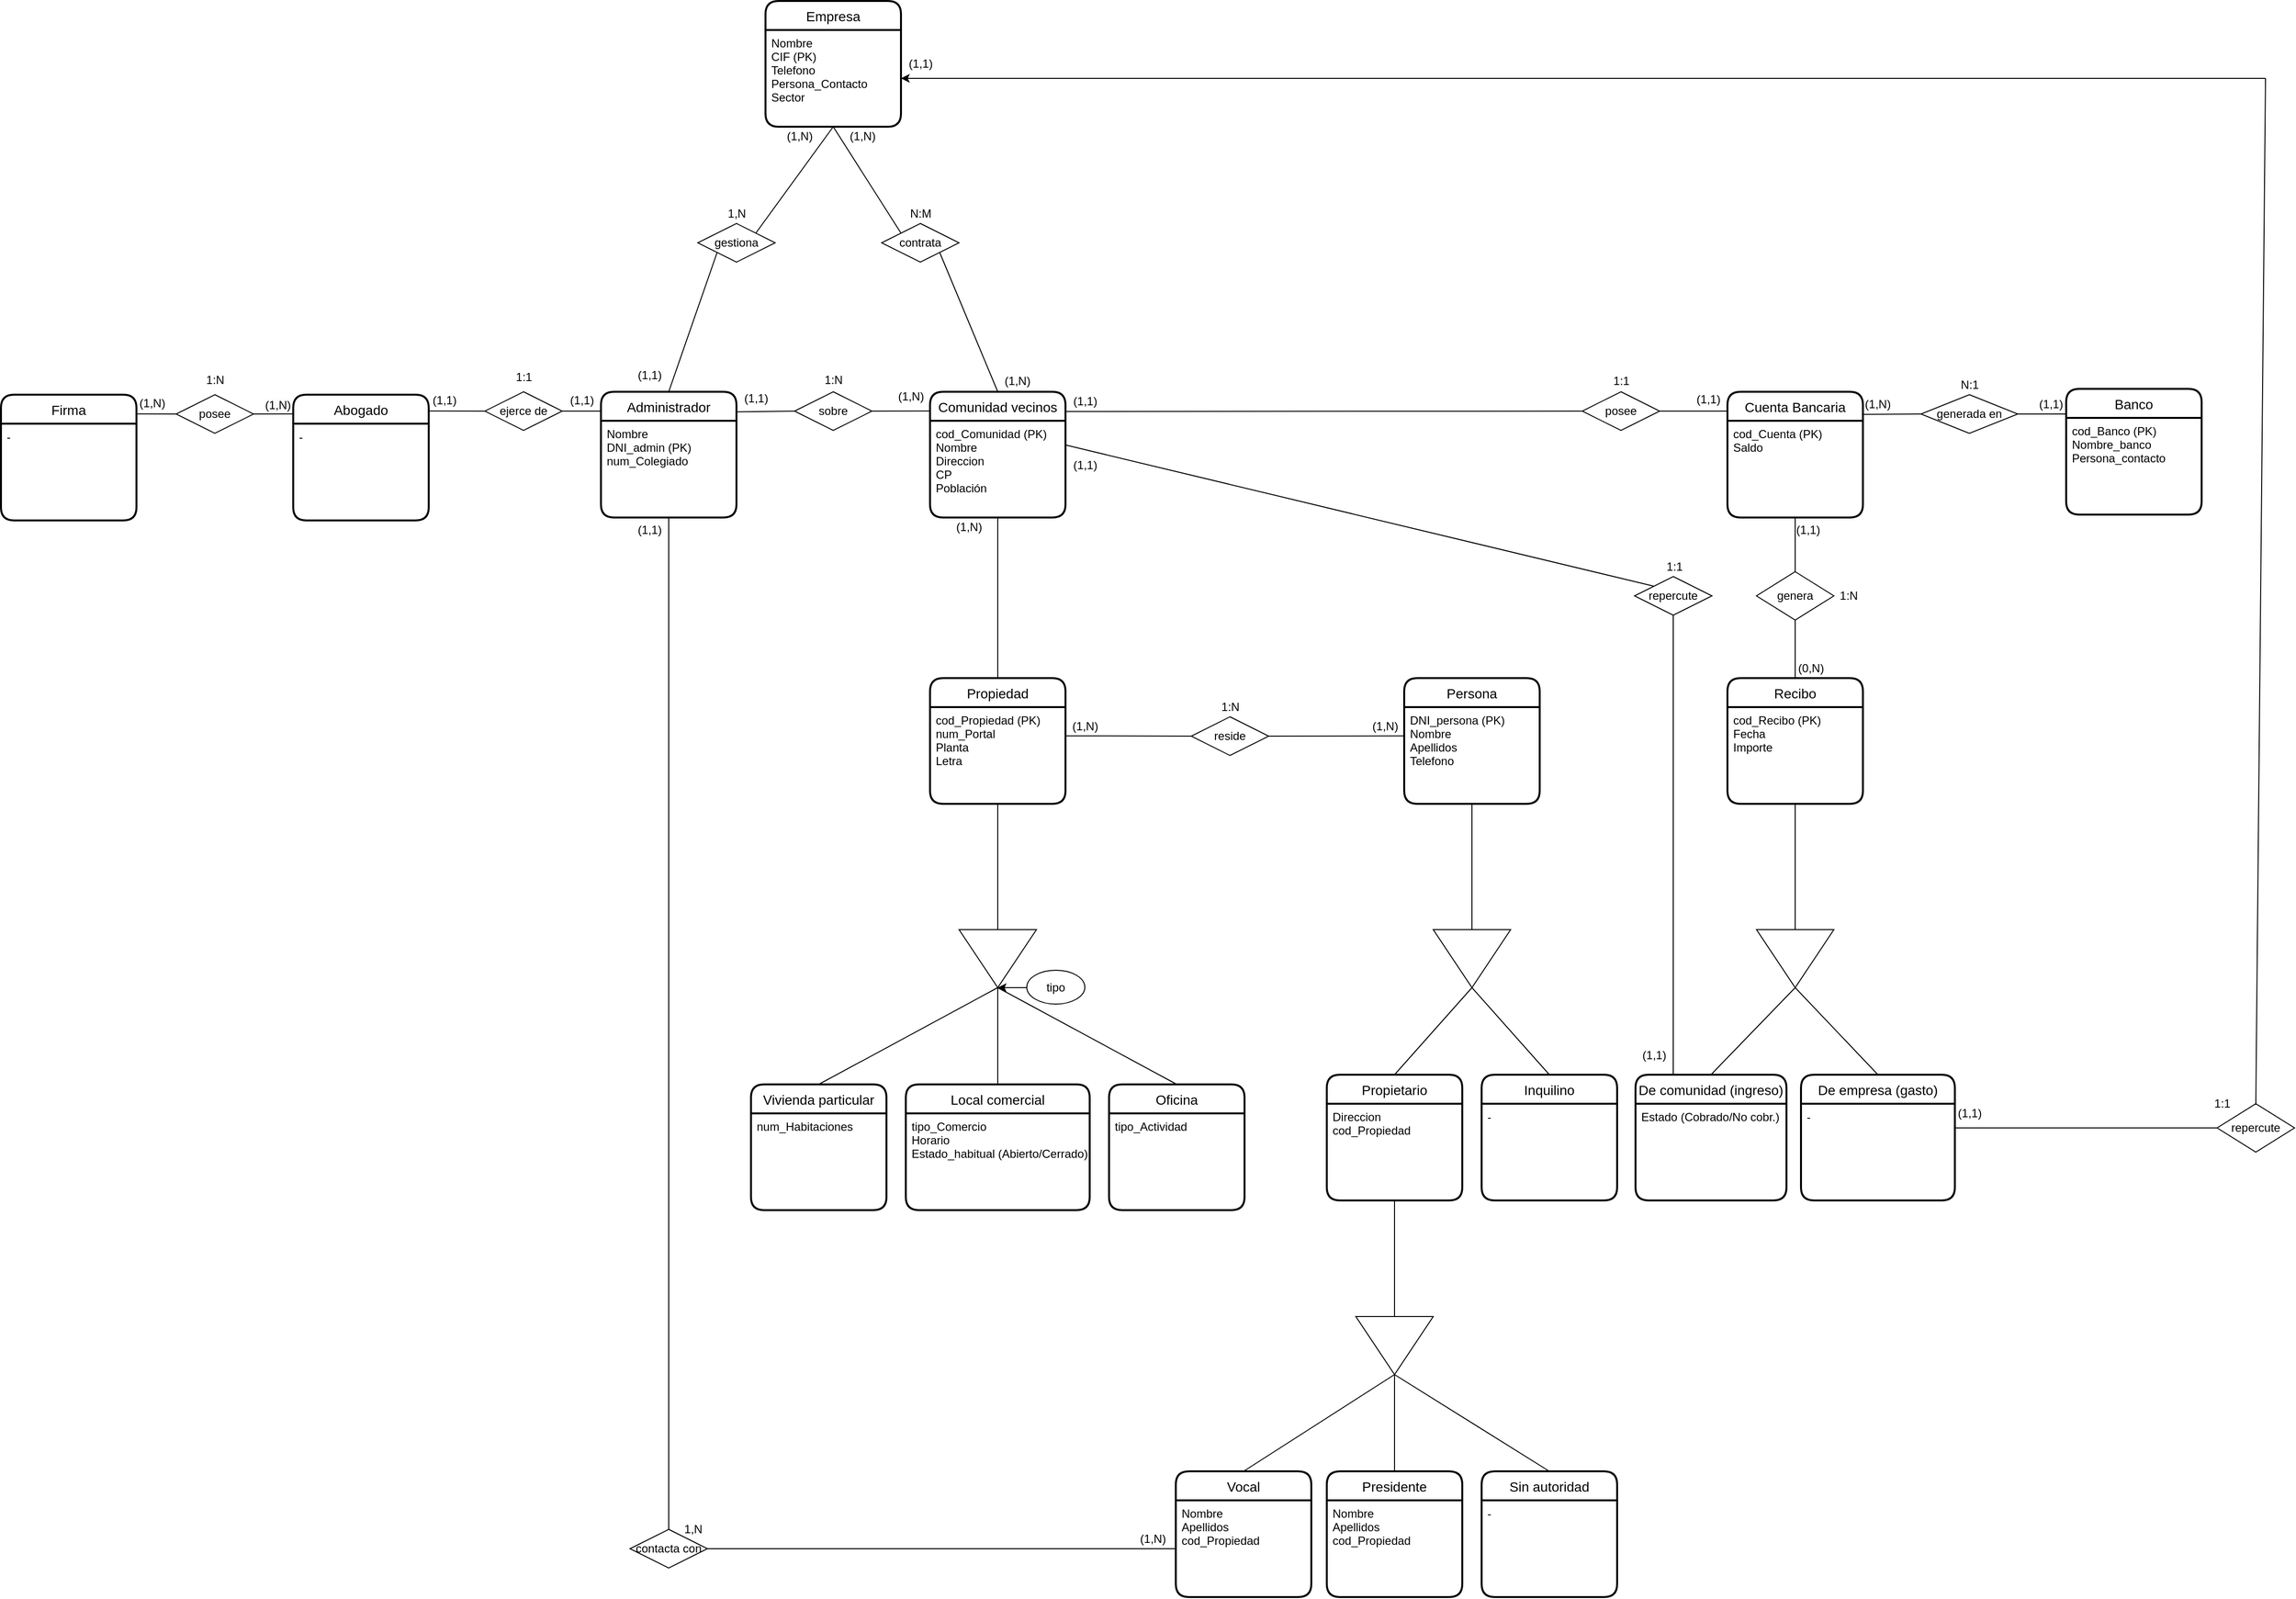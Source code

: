 <mxfile version="14.5.1" type="device"><diagram id="BkhooY-NcKEty2RzD7XE" name="Página-1"><mxGraphModel dx="1662" dy="1983" grid="1" gridSize="10" guides="1" tooltips="1" connect="1" arrows="1" fold="1" page="1" pageScale="1" pageWidth="827" pageHeight="1169" math="0" shadow="0"><root><mxCell id="0"/><mxCell id="1" parent="0"/><mxCell id="kDgrPgaHiseNOyLQGM6y-3" value="Abogado" style="swimlane;childLayout=stackLayout;horizontal=1;startSize=30;horizontalStack=0;rounded=1;fontSize=14;fontStyle=0;strokeWidth=2;resizeParent=0;resizeLast=1;shadow=0;dashed=0;align=center;" parent="1" vertex="1"><mxGeometry x="322" y="127" width="140" height="130" as="geometry"><mxRectangle x="320" y="120" width="120" height="30" as="alternateBounds"/></mxGeometry></mxCell><mxCell id="kDgrPgaHiseNOyLQGM6y-4" value="-" style="align=left;strokeColor=none;fillColor=none;spacingLeft=4;fontSize=12;verticalAlign=top;resizable=0;rotatable=0;part=1;fontStyle=0" parent="kDgrPgaHiseNOyLQGM6y-3" vertex="1"><mxGeometry y="30" width="140" height="100" as="geometry"/></mxCell><mxCell id="kDgrPgaHiseNOyLQGM6y-5" value="posee" style="shape=rhombus;perimeter=rhombusPerimeter;whiteSpace=wrap;html=1;align=center;" parent="1" vertex="1"><mxGeometry x="201" y="127" width="80" height="40" as="geometry"/></mxCell><mxCell id="kDgrPgaHiseNOyLQGM6y-6" value="" style="endArrow=none;html=1;exitX=0;exitY=0.5;exitDx=0;exitDy=0;entryX=1.009;entryY=0.165;entryDx=0;entryDy=0;entryPerimeter=0;" parent="1" source="kDgrPgaHiseNOyLQGM6y-5" edge="1"><mxGeometry width="50" height="50" relative="1" as="geometry"><mxPoint x="390" y="322.0" as="sourcePoint"/><mxPoint x="161.08" y="146.85" as="targetPoint"/></mxGeometry></mxCell><mxCell id="kDgrPgaHiseNOyLQGM6y-7" value="" style="endArrow=none;html=1;exitX=0.971;exitY=0.573;exitDx=0;exitDy=0;entryX=1;entryY=0.5;entryDx=0;entryDy=0;exitPerimeter=0;" parent="1" source="kDgrPgaHiseNOyLQGM6y-10" target="kDgrPgaHiseNOyLQGM6y-5" edge="1"><mxGeometry width="50" height="50" relative="1" as="geometry"><mxPoint x="221" y="157" as="sourcePoint"/><mxPoint x="182.08" y="156.85" as="targetPoint"/></mxGeometry></mxCell><mxCell id="kDgrPgaHiseNOyLQGM6y-8" value="1:N" style="text;html=1;align=center;verticalAlign=middle;resizable=0;points=[];autosize=1;strokeColor=none;fillColor=none;" parent="1" vertex="1"><mxGeometry x="221" y="97" width="40" height="30" as="geometry"/></mxCell><mxCell id="kDgrPgaHiseNOyLQGM6y-9" value="(1,N)" style="text;html=1;align=center;verticalAlign=middle;resizable=0;points=[];autosize=1;strokeColor=none;fillColor=none;" parent="1" vertex="1"><mxGeometry x="151" y="121" width="50" height="30" as="geometry"/></mxCell><mxCell id="kDgrPgaHiseNOyLQGM6y-10" value="&lt;span style=&quot;color: rgb(0, 0, 0); font-family: Helvetica; font-size: 12px; font-style: normal; font-variant-ligatures: normal; font-variant-caps: normal; font-weight: 400; letter-spacing: normal; orphans: 2; text-align: center; text-indent: 0px; text-transform: none; widows: 2; word-spacing: 0px; -webkit-text-stroke-width: 0px; background-color: rgb(251, 251, 251); text-decoration-thickness: initial; text-decoration-style: initial; text-decoration-color: initial; float: none; display: inline !important;&quot;&gt;(1,N)&lt;/span&gt;" style="text;whiteSpace=wrap;html=1;" parent="1" vertex="1"><mxGeometry x="291" y="124" width="31" height="40" as="geometry"/></mxCell><mxCell id="kDgrPgaHiseNOyLQGM6y-12" value="Firma" style="swimlane;childLayout=stackLayout;horizontal=1;startSize=30;horizontalStack=0;rounded=1;fontSize=14;fontStyle=0;strokeWidth=2;resizeParent=0;resizeLast=1;shadow=0;dashed=0;align=center;" parent="1" vertex="1"><mxGeometry x="20" y="127" width="140" height="130" as="geometry"><mxRectangle x="320" y="120" width="120" height="30" as="alternateBounds"/></mxGeometry></mxCell><mxCell id="kDgrPgaHiseNOyLQGM6y-13" value="-" style="align=left;strokeColor=none;fillColor=none;spacingLeft=4;fontSize=12;verticalAlign=top;resizable=0;rotatable=0;part=1;fontStyle=0" parent="kDgrPgaHiseNOyLQGM6y-12" vertex="1"><mxGeometry y="30" width="140" height="100" as="geometry"/></mxCell><mxCell id="kDgrPgaHiseNOyLQGM6y-14" value="sobre" style="shape=rhombus;perimeter=rhombusPerimeter;whiteSpace=wrap;html=1;align=center;" parent="1" vertex="1"><mxGeometry x="840" y="124" width="80" height="40" as="geometry"/></mxCell><mxCell id="kDgrPgaHiseNOyLQGM6y-15" value="Comunidad vecinos" style="swimlane;childLayout=stackLayout;horizontal=1;startSize=30;horizontalStack=0;rounded=1;fontSize=14;fontStyle=0;strokeWidth=2;resizeParent=0;resizeLast=1;shadow=0;dashed=0;align=center;" parent="1" vertex="1"><mxGeometry x="980" y="124" width="140" height="130" as="geometry"><mxRectangle x="320" y="120" width="120" height="30" as="alternateBounds"/></mxGeometry></mxCell><mxCell id="kDgrPgaHiseNOyLQGM6y-16" value="cod_Comunidad (PK)&#10;Nombre&#10;Direccion&#10;CP&#10;Población" style="align=left;strokeColor=none;fillColor=none;spacingLeft=4;fontSize=12;verticalAlign=top;resizable=0;rotatable=0;part=1;fontStyle=0" parent="kDgrPgaHiseNOyLQGM6y-15" vertex="1"><mxGeometry y="30" width="140" height="100" as="geometry"/></mxCell><mxCell id="kDgrPgaHiseNOyLQGM6y-17" value="ejerce de" style="shape=rhombus;perimeter=rhombusPerimeter;whiteSpace=wrap;html=1;align=center;" parent="1" vertex="1"><mxGeometry x="520" y="124" width="80" height="40" as="geometry"/></mxCell><mxCell id="kDgrPgaHiseNOyLQGM6y-18" value="Administrador" style="swimlane;childLayout=stackLayout;horizontal=1;startSize=30;horizontalStack=0;rounded=1;fontSize=14;fontStyle=0;strokeWidth=2;resizeParent=0;resizeLast=1;shadow=0;dashed=0;align=center;" parent="1" vertex="1"><mxGeometry x="640" y="124" width="140" height="130" as="geometry"><mxRectangle x="320" y="120" width="120" height="30" as="alternateBounds"/></mxGeometry></mxCell><mxCell id="kDgrPgaHiseNOyLQGM6y-19" value="Nombre&#10;DNI_admin (PK)&#10;num_Colegiado" style="align=left;strokeColor=none;fillColor=none;spacingLeft=4;fontSize=12;verticalAlign=top;resizable=0;rotatable=0;part=1;fontStyle=0" parent="kDgrPgaHiseNOyLQGM6y-18" vertex="1"><mxGeometry y="30" width="140" height="100" as="geometry"/></mxCell><mxCell id="kDgrPgaHiseNOyLQGM6y-20" value="" style="endArrow=none;html=1;exitX=1.002;exitY=0.13;exitDx=0;exitDy=0;entryX=0;entryY=0.5;entryDx=0;entryDy=0;exitPerimeter=0;" parent="1" source="kDgrPgaHiseNOyLQGM6y-3" target="kDgrPgaHiseNOyLQGM6y-17" edge="1"><mxGeometry width="50" height="50" relative="1" as="geometry"><mxPoint x="331.101" y="156.92" as="sourcePoint"/><mxPoint x="291" y="157" as="targetPoint"/></mxGeometry></mxCell><mxCell id="kDgrPgaHiseNOyLQGM6y-21" value="" style="endArrow=none;html=1;entryX=1;entryY=0.5;entryDx=0;entryDy=0;" parent="1" target="kDgrPgaHiseNOyLQGM6y-17" edge="1"><mxGeometry width="50" height="50" relative="1" as="geometry"><mxPoint x="639" y="144" as="sourcePoint"/><mxPoint x="530" y="154" as="targetPoint"/></mxGeometry></mxCell><mxCell id="kDgrPgaHiseNOyLQGM6y-22" value="" style="endArrow=none;html=1;entryX=0;entryY=0.5;entryDx=0;entryDy=0;exitX=1.002;exitY=0.16;exitDx=0;exitDy=0;exitPerimeter=0;" parent="1" source="kDgrPgaHiseNOyLQGM6y-18" target="kDgrPgaHiseNOyLQGM6y-14" edge="1"><mxGeometry width="50" height="50" relative="1" as="geometry"><mxPoint x="649" y="154" as="sourcePoint"/><mxPoint x="610" y="154" as="targetPoint"/></mxGeometry></mxCell><mxCell id="kDgrPgaHiseNOyLQGM6y-23" value="" style="endArrow=none;html=1;entryX=1;entryY=0.5;entryDx=0;entryDy=0;exitX=-0.006;exitY=0.153;exitDx=0;exitDy=0;exitPerimeter=0;" parent="1" source="kDgrPgaHiseNOyLQGM6y-15" target="kDgrPgaHiseNOyLQGM6y-14" edge="1"><mxGeometry width="50" height="50" relative="1" as="geometry"><mxPoint x="800.28" y="154.8" as="sourcePoint"/><mxPoint x="850" y="154" as="targetPoint"/></mxGeometry></mxCell><mxCell id="kDgrPgaHiseNOyLQGM6y-24" value="1:1" style="text;html=1;align=center;verticalAlign=middle;resizable=0;points=[];autosize=1;strokeColor=none;fillColor=none;" parent="1" vertex="1"><mxGeometry x="545" y="99" width="30" height="20" as="geometry"/></mxCell><mxCell id="kDgrPgaHiseNOyLQGM6y-25" value="(1,1)" style="text;html=1;align=center;verticalAlign=middle;resizable=0;points=[];autosize=1;" parent="1" vertex="1"><mxGeometry x="458" y="123" width="40" height="20" as="geometry"/></mxCell><mxCell id="kDgrPgaHiseNOyLQGM6y-26" value="(1,1)" style="text;html=1;align=center;verticalAlign=middle;resizable=0;points=[];autosize=1;" parent="1" vertex="1"><mxGeometry x="600" y="123" width="40" height="20" as="geometry"/></mxCell><mxCell id="kDgrPgaHiseNOyLQGM6y-27" value="1:N" style="text;html=1;align=center;verticalAlign=middle;resizable=0;points=[];autosize=1;strokeColor=none;fillColor=none;" parent="1" vertex="1"><mxGeometry x="865" y="102" width="30" height="20" as="geometry"/></mxCell><mxCell id="kDgrPgaHiseNOyLQGM6y-28" value="(1,1)" style="text;html=1;align=center;verticalAlign=middle;resizable=0;points=[];autosize=1;" parent="1" vertex="1"><mxGeometry x="780" y="121" width="40" height="20" as="geometry"/></mxCell><mxCell id="kDgrPgaHiseNOyLQGM6y-29" value="(1,N)" style="text;html=1;align=center;verticalAlign=middle;resizable=0;points=[];autosize=1;" parent="1" vertex="1"><mxGeometry x="940" y="119" width="40" height="20" as="geometry"/></mxCell><mxCell id="kDgrPgaHiseNOyLQGM6y-30" value="gestiona" style="shape=rhombus;perimeter=rhombusPerimeter;whiteSpace=wrap;html=1;align=center;" parent="1" vertex="1"><mxGeometry x="740" y="-50" width="80" height="40" as="geometry"/></mxCell><mxCell id="kDgrPgaHiseNOyLQGM6y-31" value="contrata" style="shape=rhombus;perimeter=rhombusPerimeter;whiteSpace=wrap;html=1;align=center;" parent="1" vertex="1"><mxGeometry x="930" y="-50" width="80" height="40" as="geometry"/></mxCell><mxCell id="kDgrPgaHiseNOyLQGM6y-34" value="Empresa" style="swimlane;childLayout=stackLayout;horizontal=1;startSize=30;horizontalStack=0;rounded=1;fontSize=14;fontStyle=0;strokeWidth=2;resizeParent=0;resizeLast=1;shadow=0;dashed=0;align=center;" parent="1" vertex="1"><mxGeometry x="810" y="-280" width="140" height="130" as="geometry"><mxRectangle x="320" y="120" width="120" height="30" as="alternateBounds"/></mxGeometry></mxCell><mxCell id="kDgrPgaHiseNOyLQGM6y-35" value="Nombre&#10;CIF (PK)&#10;Telefono&#10;Persona_Contacto&#10;Sector" style="align=left;strokeColor=none;fillColor=none;spacingLeft=4;fontSize=12;verticalAlign=top;resizable=0;rotatable=0;part=1;fontStyle=0" parent="kDgrPgaHiseNOyLQGM6y-34" vertex="1"><mxGeometry y="30" width="140" height="100" as="geometry"/></mxCell><mxCell id="kDgrPgaHiseNOyLQGM6y-36" value="" style="endArrow=none;html=1;entryX=0;entryY=1;entryDx=0;entryDy=0;exitX=0.5;exitY=0;exitDx=0;exitDy=0;" parent="1" source="kDgrPgaHiseNOyLQGM6y-18" target="kDgrPgaHiseNOyLQGM6y-30" edge="1"><mxGeometry width="50" height="50" relative="1" as="geometry"><mxPoint x="790.28" y="154.8" as="sourcePoint"/><mxPoint x="850" y="154" as="targetPoint"/></mxGeometry></mxCell><mxCell id="kDgrPgaHiseNOyLQGM6y-37" value="" style="endArrow=none;html=1;entryX=1;entryY=0;entryDx=0;entryDy=0;exitX=0.5;exitY=1;exitDx=0;exitDy=0;" parent="1" source="kDgrPgaHiseNOyLQGM6y-34" target="kDgrPgaHiseNOyLQGM6y-30" edge="1"><mxGeometry width="50" height="50" relative="1" as="geometry"><mxPoint x="720" y="264" as="sourcePoint"/><mxPoint x="770" y="340" as="targetPoint"/></mxGeometry></mxCell><mxCell id="kDgrPgaHiseNOyLQGM6y-38" value="" style="endArrow=none;html=1;entryX=0;entryY=0;entryDx=0;entryDy=0;exitX=0.5;exitY=1;exitDx=0;exitDy=0;" parent="1" source="kDgrPgaHiseNOyLQGM6y-35" target="kDgrPgaHiseNOyLQGM6y-31" edge="1"><mxGeometry width="50" height="50" relative="1" as="geometry"><mxPoint x="890" y="430" as="sourcePoint"/><mxPoint x="810" y="360" as="targetPoint"/></mxGeometry></mxCell><mxCell id="kDgrPgaHiseNOyLQGM6y-39" value="" style="endArrow=none;html=1;exitX=1;exitY=1;exitDx=0;exitDy=0;entryX=0.5;entryY=0;entryDx=0;entryDy=0;" parent="1" source="kDgrPgaHiseNOyLQGM6y-31" target="kDgrPgaHiseNOyLQGM6y-15" edge="1"><mxGeometry width="50" height="50" relative="1" as="geometry"><mxPoint x="890" y="430" as="sourcePoint"/><mxPoint x="1050" y="254" as="targetPoint"/></mxGeometry></mxCell><mxCell id="kDgrPgaHiseNOyLQGM6y-42" value="" style="endArrow=none;html=1;entryX=0.5;entryY=1;entryDx=0;entryDy=0;exitX=0.5;exitY=0;exitDx=0;exitDy=0;" parent="1" source="BCKZbyuRbesVmsAw9n_t-12" target="kDgrPgaHiseNOyLQGM6y-16" edge="1"><mxGeometry width="50" height="50" relative="1" as="geometry"><mxPoint x="1050" y="539.885" as="sourcePoint"/><mxPoint x="1060" y="264" as="targetPoint"/></mxGeometry></mxCell><mxCell id="kDgrPgaHiseNOyLQGM6y-45" value="" style="triangle;whiteSpace=wrap;html=1;rotation=90;" parent="1" vertex="1"><mxGeometry x="1020" y="670" width="60" height="80" as="geometry"/></mxCell><mxCell id="kDgrPgaHiseNOyLQGM6y-46" value="Vivienda particular" style="swimlane;childLayout=stackLayout;horizontal=1;startSize=30;horizontalStack=0;rounded=1;fontSize=14;fontStyle=0;strokeWidth=2;resizeParent=0;resizeLast=1;shadow=0;dashed=0;align=center;" parent="1" vertex="1"><mxGeometry x="795" y="840" width="140" height="130" as="geometry"><mxRectangle x="320" y="120" width="120" height="30" as="alternateBounds"/></mxGeometry></mxCell><mxCell id="kDgrPgaHiseNOyLQGM6y-47" value="num_Habitaciones" style="align=left;strokeColor=none;fillColor=none;spacingLeft=4;fontSize=12;verticalAlign=top;resizable=0;rotatable=0;part=1;fontStyle=0" parent="kDgrPgaHiseNOyLQGM6y-46" vertex="1"><mxGeometry y="30" width="140" height="100" as="geometry"/></mxCell><mxCell id="kDgrPgaHiseNOyLQGM6y-48" value="Local comercial" style="swimlane;childLayout=stackLayout;horizontal=1;startSize=30;horizontalStack=0;rounded=1;fontSize=14;fontStyle=0;strokeWidth=2;resizeParent=0;resizeLast=1;shadow=0;dashed=0;align=center;" parent="1" vertex="1"><mxGeometry x="955" y="840" width="190" height="130" as="geometry"><mxRectangle x="320" y="120" width="120" height="30" as="alternateBounds"/></mxGeometry></mxCell><mxCell id="kDgrPgaHiseNOyLQGM6y-49" value="tipo_Comercio&#10;Horario&#10;Estado_habitual (Abierto/Cerrado)" style="align=left;strokeColor=none;fillColor=none;spacingLeft=4;fontSize=12;verticalAlign=top;resizable=0;rotatable=0;part=1;fontStyle=0" parent="kDgrPgaHiseNOyLQGM6y-48" vertex="1"><mxGeometry y="30" width="190" height="100" as="geometry"/></mxCell><mxCell id="kDgrPgaHiseNOyLQGM6y-50" value="Oficina" style="swimlane;childLayout=stackLayout;horizontal=1;startSize=30;horizontalStack=0;rounded=1;fontSize=14;fontStyle=0;strokeWidth=2;resizeParent=0;resizeLast=1;shadow=0;dashed=0;align=center;" parent="1" vertex="1"><mxGeometry x="1165" y="840" width="140" height="130" as="geometry"><mxRectangle x="320" y="120" width="120" height="30" as="alternateBounds"/></mxGeometry></mxCell><mxCell id="kDgrPgaHiseNOyLQGM6y-51" value="tipo_Actividad" style="align=left;strokeColor=none;fillColor=none;spacingLeft=4;fontSize=12;verticalAlign=top;resizable=0;rotatable=0;part=1;fontStyle=0" parent="kDgrPgaHiseNOyLQGM6y-50" vertex="1"><mxGeometry y="30" width="140" height="100" as="geometry"/></mxCell><mxCell id="kDgrPgaHiseNOyLQGM6y-52" value="" style="endArrow=none;html=1;entryX=1;entryY=0.5;entryDx=0;entryDy=0;exitX=0.5;exitY=0;exitDx=0;exitDy=0;" parent="1" source="kDgrPgaHiseNOyLQGM6y-46" target="kDgrPgaHiseNOyLQGM6y-45" edge="1"><mxGeometry width="50" height="50" relative="1" as="geometry"><mxPoint x="860" y="800" as="sourcePoint"/><mxPoint x="1060" y="384" as="targetPoint"/></mxGeometry></mxCell><mxCell id="kDgrPgaHiseNOyLQGM6y-53" value="" style="endArrow=none;html=1;entryX=1;entryY=0.5;entryDx=0;entryDy=0;exitX=0.5;exitY=0;exitDx=0;exitDy=0;" parent="1" source="kDgrPgaHiseNOyLQGM6y-48" target="kDgrPgaHiseNOyLQGM6y-45" edge="1"><mxGeometry width="50" height="50" relative="1" as="geometry"><mxPoint x="900" y="850" as="sourcePoint"/><mxPoint x="1060" y="750" as="targetPoint"/></mxGeometry></mxCell><mxCell id="kDgrPgaHiseNOyLQGM6y-54" value="" style="endArrow=none;html=1;entryX=0.5;entryY=0;entryDx=0;entryDy=0;exitX=1;exitY=0.5;exitDx=0;exitDy=0;" parent="1" source="kDgrPgaHiseNOyLQGM6y-45" target="kDgrPgaHiseNOyLQGM6y-50" edge="1"><mxGeometry width="50" height="50" relative="1" as="geometry"><mxPoint x="1060" y="850" as="sourcePoint"/><mxPoint x="1060" y="750" as="targetPoint"/></mxGeometry></mxCell><mxCell id="BCKZbyuRbesVmsAw9n_t-1" value="1,N" style="text;html=1;align=center;verticalAlign=middle;resizable=0;points=[];autosize=1;" parent="1" vertex="1"><mxGeometry x="765" y="-70" width="30" height="20" as="geometry"/></mxCell><mxCell id="BCKZbyuRbesVmsAw9n_t-2" value="(1,1)" style="text;html=1;align=center;verticalAlign=middle;resizable=0;points=[];autosize=1;" parent="1" vertex="1"><mxGeometry x="670" y="97" width="40" height="20" as="geometry"/></mxCell><mxCell id="BCKZbyuRbesVmsAw9n_t-3" value="(1,N)" style="text;html=1;align=center;verticalAlign=middle;resizable=0;points=[];autosize=1;" parent="1" vertex="1"><mxGeometry x="825" y="-150" width="40" height="20" as="geometry"/></mxCell><mxCell id="BCKZbyuRbesVmsAw9n_t-5" value="N:M" style="text;html=1;align=center;verticalAlign=middle;resizable=0;points=[];autosize=1;" parent="1" vertex="1"><mxGeometry x="950" y="-70" width="40" height="20" as="geometry"/></mxCell><mxCell id="BCKZbyuRbesVmsAw9n_t-6" value="(1,N)" style="text;html=1;align=center;verticalAlign=middle;resizable=0;points=[];autosize=1;" parent="1" vertex="1"><mxGeometry x="890" y="-150" width="40" height="20" as="geometry"/></mxCell><mxCell id="BCKZbyuRbesVmsAw9n_t-7" value="(1,N)" style="text;html=1;align=center;verticalAlign=middle;resizable=0;points=[];autosize=1;" parent="1" vertex="1"><mxGeometry x="1000" y="254" width="40" height="20" as="geometry"/></mxCell><mxCell id="BCKZbyuRbesVmsAw9n_t-11" style="edgeStyle=orthogonalEdgeStyle;rounded=0;orthogonalLoop=1;jettySize=auto;html=1;" parent="1" source="BCKZbyuRbesVmsAw9n_t-9" edge="1"><mxGeometry relative="1" as="geometry"><mxPoint x="1050" y="740" as="targetPoint"/><Array as="points"><mxPoint x="1090" y="740"/><mxPoint x="1090" y="740"/></Array></mxGeometry></mxCell><mxCell id="BCKZbyuRbesVmsAw9n_t-9" value="tipo" style="ellipse;whiteSpace=wrap;html=1;" parent="1" vertex="1"><mxGeometry x="1080" y="722" width="60" height="35" as="geometry"/></mxCell><mxCell id="BCKZbyuRbesVmsAw9n_t-12" value="Propiedad" style="swimlane;childLayout=stackLayout;horizontal=1;startSize=30;horizontalStack=0;rounded=1;fontSize=14;fontStyle=0;strokeWidth=2;resizeParent=0;resizeLast=1;shadow=0;dashed=0;align=center;" parent="1" vertex="1"><mxGeometry x="980" y="420" width="140" height="130" as="geometry"><mxRectangle x="320" y="120" width="120" height="30" as="alternateBounds"/></mxGeometry></mxCell><mxCell id="BCKZbyuRbesVmsAw9n_t-13" value="cod_Propiedad (PK)&#10;num_Portal&#10;Planta&#10;Letra" style="align=left;strokeColor=none;fillColor=none;spacingLeft=4;fontSize=12;verticalAlign=top;resizable=0;rotatable=0;part=1;fontStyle=0" parent="BCKZbyuRbesVmsAw9n_t-12" vertex="1"><mxGeometry y="30" width="140" height="100" as="geometry"/></mxCell><mxCell id="BCKZbyuRbesVmsAw9n_t-14" value="" style="endArrow=none;html=1;entryX=0;entryY=0.5;entryDx=0;entryDy=0;exitX=0.5;exitY=1;exitDx=0;exitDy=0;" parent="1" source="BCKZbyuRbesVmsAw9n_t-13" target="kDgrPgaHiseNOyLQGM6y-45" edge="1"><mxGeometry width="50" height="50" relative="1" as="geometry"><mxPoint x="1060.0" y="430" as="sourcePoint"/><mxPoint x="1060.0" y="264" as="targetPoint"/></mxGeometry></mxCell><mxCell id="BCKZbyuRbesVmsAw9n_t-17" value="reside" style="shape=rhombus;perimeter=rhombusPerimeter;whiteSpace=wrap;html=1;align=center;" parent="1" vertex="1"><mxGeometry x="1250" y="460" width="80" height="40" as="geometry"/></mxCell><mxCell id="BCKZbyuRbesVmsAw9n_t-18" value="" style="endArrow=none;html=1;exitX=0;exitY=0.5;exitDx=0;exitDy=0;entryX=1.001;entryY=0.297;entryDx=0;entryDy=0;entryPerimeter=0;" parent="1" source="BCKZbyuRbesVmsAw9n_t-17" target="BCKZbyuRbesVmsAw9n_t-13" edge="1"><mxGeometry width="50" height="50" relative="1" as="geometry"><mxPoint x="1060.0" y="430" as="sourcePoint"/><mxPoint x="1130" y="480" as="targetPoint"/></mxGeometry></mxCell><mxCell id="BCKZbyuRbesVmsAw9n_t-19" value="" style="endArrow=none;html=1;exitX=1;exitY=0.5;exitDx=0;exitDy=0;entryX=0.006;entryY=0.298;entryDx=0;entryDy=0;entryPerimeter=0;" parent="1" source="BCKZbyuRbesVmsAw9n_t-17" edge="1"><mxGeometry width="50" height="50" relative="1" as="geometry"><mxPoint x="1070.0" y="440" as="sourcePoint"/><mxPoint x="1470.84" y="479.8" as="targetPoint"/></mxGeometry></mxCell><mxCell id="BCKZbyuRbesVmsAw9n_t-20" value="1:N" style="text;html=1;align=center;verticalAlign=middle;resizable=0;points=[];autosize=1;" parent="1" vertex="1"><mxGeometry x="1275" y="440" width="30" height="20" as="geometry"/></mxCell><mxCell id="BCKZbyuRbesVmsAw9n_t-21" value="(1,N)" style="text;html=1;align=center;verticalAlign=middle;resizable=0;points=[];autosize=1;" parent="1" vertex="1"><mxGeometry x="1120" y="460" width="40" height="20" as="geometry"/></mxCell><mxCell id="BCKZbyuRbesVmsAw9n_t-22" value="(1,N)" style="text;html=1;align=center;verticalAlign=middle;resizable=0;points=[];autosize=1;" parent="1" vertex="1"><mxGeometry x="1430" y="460" width="40" height="20" as="geometry"/></mxCell><mxCell id="BCKZbyuRbesVmsAw9n_t-24" value="" style="triangle;whiteSpace=wrap;html=1;rotation=90;" parent="1" vertex="1"><mxGeometry x="1510" y="670" width="60" height="80" as="geometry"/></mxCell><mxCell id="BCKZbyuRbesVmsAw9n_t-25" value="Propietario" style="swimlane;childLayout=stackLayout;horizontal=1;startSize=30;horizontalStack=0;rounded=1;fontSize=14;fontStyle=0;strokeWidth=2;resizeParent=0;resizeLast=1;shadow=0;dashed=0;align=center;" parent="1" vertex="1"><mxGeometry x="1390" y="830" width="140" height="130" as="geometry"><mxRectangle x="320" y="120" width="120" height="30" as="alternateBounds"/></mxGeometry></mxCell><mxCell id="BCKZbyuRbesVmsAw9n_t-26" value="Direccion&#10;cod_Propiedad" style="align=left;strokeColor=none;fillColor=none;spacingLeft=4;fontSize=12;verticalAlign=top;resizable=0;rotatable=0;part=1;fontStyle=0" parent="BCKZbyuRbesVmsAw9n_t-25" vertex="1"><mxGeometry y="30" width="140" height="100" as="geometry"/></mxCell><mxCell id="BCKZbyuRbesVmsAw9n_t-27" value="Inquilino" style="swimlane;childLayout=stackLayout;horizontal=1;startSize=30;horizontalStack=0;rounded=1;fontSize=14;fontStyle=0;strokeWidth=2;resizeParent=0;resizeLast=1;shadow=0;dashed=0;align=center;" parent="1" vertex="1"><mxGeometry x="1550" y="830" width="140" height="130" as="geometry"><mxRectangle x="320" y="120" width="120" height="30" as="alternateBounds"/></mxGeometry></mxCell><mxCell id="BCKZbyuRbesVmsAw9n_t-28" value="-" style="align=left;strokeColor=none;fillColor=none;spacingLeft=4;fontSize=12;verticalAlign=top;resizable=0;rotatable=0;part=1;fontStyle=0" parent="BCKZbyuRbesVmsAw9n_t-27" vertex="1"><mxGeometry y="30" width="140" height="100" as="geometry"/></mxCell><mxCell id="BCKZbyuRbesVmsAw9n_t-29" value="Vocal" style="swimlane;childLayout=stackLayout;horizontal=1;startSize=30;horizontalStack=0;rounded=1;fontSize=14;fontStyle=0;strokeWidth=2;resizeParent=0;resizeLast=1;shadow=0;dashed=0;align=center;" parent="1" vertex="1"><mxGeometry x="1234" y="1240" width="140" height="130" as="geometry"><mxRectangle x="320" y="120" width="120" height="30" as="alternateBounds"/></mxGeometry></mxCell><mxCell id="BCKZbyuRbesVmsAw9n_t-30" value="Nombre&#10;Apellidos&#10;cod_Propiedad" style="align=left;strokeColor=none;fillColor=none;spacingLeft=4;fontSize=12;verticalAlign=top;resizable=0;rotatable=0;part=1;fontStyle=0" parent="BCKZbyuRbesVmsAw9n_t-29" vertex="1"><mxGeometry y="30" width="140" height="100" as="geometry"/></mxCell><mxCell id="BCKZbyuRbesVmsAw9n_t-31" value="" style="triangle;whiteSpace=wrap;html=1;rotation=90;" parent="1" vertex="1"><mxGeometry x="1430" y="1070" width="60" height="80" as="geometry"/></mxCell><mxCell id="BCKZbyuRbesVmsAw9n_t-32" value="Presidente" style="swimlane;childLayout=stackLayout;horizontal=1;startSize=30;horizontalStack=0;rounded=1;fontSize=14;fontStyle=0;strokeWidth=2;resizeParent=0;resizeLast=1;shadow=0;dashed=0;align=center;" parent="1" vertex="1"><mxGeometry x="1390" y="1240" width="140" height="130" as="geometry"><mxRectangle x="320" y="120" width="120" height="30" as="alternateBounds"/></mxGeometry></mxCell><mxCell id="BCKZbyuRbesVmsAw9n_t-33" value="Nombre&#10;Apellidos&#10;cod_Propiedad" style="align=left;strokeColor=none;fillColor=none;spacingLeft=4;fontSize=12;verticalAlign=top;resizable=0;rotatable=0;part=1;fontStyle=0" parent="BCKZbyuRbesVmsAw9n_t-32" vertex="1"><mxGeometry y="30" width="140" height="100" as="geometry"/></mxCell><mxCell id="BCKZbyuRbesVmsAw9n_t-34" value="Sin autoridad" style="swimlane;childLayout=stackLayout;horizontal=1;startSize=30;horizontalStack=0;rounded=1;fontSize=14;fontStyle=0;strokeWidth=2;resizeParent=0;resizeLast=1;shadow=0;dashed=0;align=center;" parent="1" vertex="1"><mxGeometry x="1550" y="1240" width="140" height="130" as="geometry"><mxRectangle x="320" y="120" width="120" height="30" as="alternateBounds"/></mxGeometry></mxCell><mxCell id="BCKZbyuRbesVmsAw9n_t-35" value="-" style="align=left;strokeColor=none;fillColor=none;spacingLeft=4;fontSize=12;verticalAlign=top;resizable=0;rotatable=0;part=1;fontStyle=0" parent="BCKZbyuRbesVmsAw9n_t-34" vertex="1"><mxGeometry y="30" width="140" height="100" as="geometry"/></mxCell><mxCell id="BCKZbyuRbesVmsAw9n_t-36" value="" style="endArrow=none;html=1;exitX=0;exitY=0.5;exitDx=0;exitDy=0;entryX=0.5;entryY=1;entryDx=0;entryDy=0;" parent="1" source="BCKZbyuRbesVmsAw9n_t-24" edge="1"><mxGeometry width="50" height="50" relative="1" as="geometry"><mxPoint x="1340" y="490" as="sourcePoint"/><mxPoint x="1540" y="550" as="targetPoint"/></mxGeometry></mxCell><mxCell id="BCKZbyuRbesVmsAw9n_t-37" value="" style="endArrow=none;html=1;exitX=1;exitY=0.5;exitDx=0;exitDy=0;entryX=0.5;entryY=0;entryDx=0;entryDy=0;" parent="1" source="BCKZbyuRbesVmsAw9n_t-24" target="BCKZbyuRbesVmsAw9n_t-25" edge="1"><mxGeometry width="50" height="50" relative="1" as="geometry"><mxPoint x="1550" y="690" as="sourcePoint"/><mxPoint x="1550" y="560" as="targetPoint"/></mxGeometry></mxCell><mxCell id="BCKZbyuRbesVmsAw9n_t-38" value="" style="endArrow=none;html=1;exitX=1;exitY=0.5;exitDx=0;exitDy=0;entryX=0.5;entryY=0;entryDx=0;entryDy=0;" parent="1" source="BCKZbyuRbesVmsAw9n_t-24" target="BCKZbyuRbesVmsAw9n_t-27" edge="1"><mxGeometry width="50" height="50" relative="1" as="geometry"><mxPoint x="1470" y="722" as="sourcePoint"/><mxPoint x="1390" y="812" as="targetPoint"/></mxGeometry></mxCell><mxCell id="BCKZbyuRbesVmsAw9n_t-39" value="" style="endArrow=none;html=1;exitX=0.5;exitY=1;exitDx=0;exitDy=0;entryX=0;entryY=0.5;entryDx=0;entryDy=0;" parent="1" source="BCKZbyuRbesVmsAw9n_t-26" target="BCKZbyuRbesVmsAw9n_t-31" edge="1"><mxGeometry width="50" height="50" relative="1" as="geometry"><mxPoint x="1550" y="750" as="sourcePoint"/><mxPoint x="1630" y="840" as="targetPoint"/></mxGeometry></mxCell><mxCell id="BCKZbyuRbesVmsAw9n_t-40" value="" style="endArrow=none;html=1;exitX=0.5;exitY=0;exitDx=0;exitDy=0;entryX=1;entryY=0.5;entryDx=0;entryDy=0;" parent="1" source="BCKZbyuRbesVmsAw9n_t-29" target="BCKZbyuRbesVmsAw9n_t-31" edge="1"><mxGeometry width="50" height="50" relative="1" as="geometry"><mxPoint x="1470" y="970" as="sourcePoint"/><mxPoint x="1470" y="1090" as="targetPoint"/></mxGeometry></mxCell><mxCell id="BCKZbyuRbesVmsAw9n_t-41" value="" style="endArrow=none;html=1;exitX=0.5;exitY=0;exitDx=0;exitDy=0;entryX=1;entryY=0.5;entryDx=0;entryDy=0;" parent="1" source="BCKZbyuRbesVmsAw9n_t-32" target="BCKZbyuRbesVmsAw9n_t-31" edge="1"><mxGeometry width="50" height="50" relative="1" as="geometry"><mxPoint x="1314" y="1250" as="sourcePoint"/><mxPoint x="1470" y="1150" as="targetPoint"/></mxGeometry></mxCell><mxCell id="BCKZbyuRbesVmsAw9n_t-42" value="" style="endArrow=none;html=1;exitX=0.5;exitY=0;exitDx=0;exitDy=0;entryX=1;entryY=0.5;entryDx=0;entryDy=0;" parent="1" source="BCKZbyuRbesVmsAw9n_t-34" target="BCKZbyuRbesVmsAw9n_t-31" edge="1"><mxGeometry width="50" height="50" relative="1" as="geometry"><mxPoint x="1470" y="1250" as="sourcePoint"/><mxPoint x="1490" y="1150" as="targetPoint"/></mxGeometry></mxCell><mxCell id="BCKZbyuRbesVmsAw9n_t-44" value="Persona" style="swimlane;childLayout=stackLayout;horizontal=1;startSize=30;horizontalStack=0;rounded=1;fontSize=14;fontStyle=0;strokeWidth=2;resizeParent=0;resizeLast=1;shadow=0;dashed=0;align=center;" parent="1" vertex="1"><mxGeometry x="1470" y="420" width="140" height="130" as="geometry"><mxRectangle x="320" y="120" width="120" height="30" as="alternateBounds"/></mxGeometry></mxCell><mxCell id="BCKZbyuRbesVmsAw9n_t-45" value="DNI_persona (PK)&#10;Nombre&#10;Apellidos&#10;Telefono" style="align=left;strokeColor=none;fillColor=none;spacingLeft=4;fontSize=12;verticalAlign=top;resizable=0;rotatable=0;part=1;fontStyle=0" parent="BCKZbyuRbesVmsAw9n_t-44" vertex="1"><mxGeometry y="30" width="140" height="100" as="geometry"/></mxCell><mxCell id="BCKZbyuRbesVmsAw9n_t-46" value="contacta con" style="shape=rhombus;perimeter=rhombusPerimeter;whiteSpace=wrap;html=1;align=center;" parent="1" vertex="1"><mxGeometry x="670" y="1300" width="80" height="40" as="geometry"/></mxCell><mxCell id="BCKZbyuRbesVmsAw9n_t-47" value="" style="endArrow=none;html=1;exitX=0;exitY=0.5;exitDx=0;exitDy=0;entryX=1;entryY=0.5;entryDx=0;entryDy=0;" parent="1" source="BCKZbyuRbesVmsAw9n_t-30" target="BCKZbyuRbesVmsAw9n_t-46" edge="1"><mxGeometry width="50" height="50" relative="1" as="geometry"><mxPoint x="1314" y="1250" as="sourcePoint"/><mxPoint x="1470" y="1150" as="targetPoint"/></mxGeometry></mxCell><mxCell id="BCKZbyuRbesVmsAw9n_t-48" value="" style="endArrow=none;html=1;entryX=0.5;entryY=1;entryDx=0;entryDy=0;exitX=0.5;exitY=0;exitDx=0;exitDy=0;" parent="1" source="BCKZbyuRbesVmsAw9n_t-46" target="kDgrPgaHiseNOyLQGM6y-19" edge="1"><mxGeometry width="50" height="50" relative="1" as="geometry"><mxPoint x="730" y="1250" as="sourcePoint"/><mxPoint x="830" y="1330" as="targetPoint"/></mxGeometry></mxCell><mxCell id="BCKZbyuRbesVmsAw9n_t-49" value="1,N" style="text;html=1;align=center;verticalAlign=middle;resizable=0;points=[];autosize=1;" parent="1" vertex="1"><mxGeometry x="720" y="1290" width="30" height="20" as="geometry"/></mxCell><mxCell id="BCKZbyuRbesVmsAw9n_t-50" value="(1,N)" style="text;html=1;align=center;verticalAlign=middle;resizable=0;points=[];autosize=1;" parent="1" vertex="1"><mxGeometry x="1190" y="1300" width="40" height="20" as="geometry"/></mxCell><mxCell id="BCKZbyuRbesVmsAw9n_t-51" value="(1,1)" style="text;html=1;align=center;verticalAlign=middle;resizable=0;points=[];autosize=1;" parent="1" vertex="1"><mxGeometry x="670" y="257" width="40" height="20" as="geometry"/></mxCell><mxCell id="BCKZbyuRbesVmsAw9n_t-52" value="Cuenta Bancaria" style="swimlane;childLayout=stackLayout;horizontal=1;startSize=30;horizontalStack=0;rounded=1;fontSize=14;fontStyle=0;strokeWidth=2;resizeParent=0;resizeLast=1;shadow=0;dashed=0;align=center;" parent="1" vertex="1"><mxGeometry x="1804" y="124" width="140" height="130" as="geometry"><mxRectangle x="320" y="120" width="120" height="30" as="alternateBounds"/></mxGeometry></mxCell><mxCell id="BCKZbyuRbesVmsAw9n_t-53" value="cod_Cuenta (PK)&#10;Saldo&#10;" style="align=left;strokeColor=none;fillColor=none;spacingLeft=4;fontSize=12;verticalAlign=top;resizable=0;rotatable=0;part=1;fontStyle=0" parent="BCKZbyuRbesVmsAw9n_t-52" vertex="1"><mxGeometry y="30" width="140" height="100" as="geometry"/></mxCell><mxCell id="BCKZbyuRbesVmsAw9n_t-54" value="posee" style="shape=rhombus;perimeter=rhombusPerimeter;whiteSpace=wrap;html=1;align=center;" parent="1" vertex="1"><mxGeometry x="1654" y="124" width="80" height="40" as="geometry"/></mxCell><mxCell id="BCKZbyuRbesVmsAw9n_t-55" value="1:1" style="text;html=1;align=center;verticalAlign=middle;resizable=0;points=[];autosize=1;strokeColor=none;fillColor=none;" parent="1" vertex="1"><mxGeometry x="1679" y="103" width="30" height="20" as="geometry"/></mxCell><mxCell id="BCKZbyuRbesVmsAw9n_t-56" value="Banco" style="swimlane;childLayout=stackLayout;horizontal=1;startSize=30;horizontalStack=0;rounded=1;fontSize=14;fontStyle=0;strokeWidth=2;resizeParent=0;resizeLast=1;shadow=0;dashed=0;align=center;" parent="1" vertex="1"><mxGeometry x="2154" y="121" width="140" height="130" as="geometry"><mxRectangle x="320" y="120" width="120" height="30" as="alternateBounds"/></mxGeometry></mxCell><mxCell id="BCKZbyuRbesVmsAw9n_t-57" value="cod_Banco (PK)&#10;Nombre_banco&#10;Persona_contacto" style="align=left;strokeColor=none;fillColor=none;spacingLeft=4;fontSize=12;verticalAlign=top;resizable=0;rotatable=0;part=1;fontStyle=0" parent="BCKZbyuRbesVmsAw9n_t-56" vertex="1"><mxGeometry y="30" width="140" height="100" as="geometry"/></mxCell><mxCell id="BCKZbyuRbesVmsAw9n_t-58" value="generada en" style="shape=rhombus;perimeter=rhombusPerimeter;whiteSpace=wrap;html=1;align=center;" parent="1" vertex="1"><mxGeometry x="2004" y="127" width="100" height="40" as="geometry"/></mxCell><mxCell id="BCKZbyuRbesVmsAw9n_t-59" value="" style="endArrow=none;html=1;entryX=1.003;entryY=0.157;entryDx=0;entryDy=0;exitX=0;exitY=0.5;exitDx=0;exitDy=0;entryPerimeter=0;" parent="1" source="BCKZbyuRbesVmsAw9n_t-54" target="kDgrPgaHiseNOyLQGM6y-15" edge="1"><mxGeometry width="50" height="50" relative="1" as="geometry"><mxPoint x="989.16" y="153.89" as="sourcePoint"/><mxPoint x="930" y="154" as="targetPoint"/></mxGeometry></mxCell><mxCell id="BCKZbyuRbesVmsAw9n_t-60" value="" style="endArrow=none;html=1;entryX=1;entryY=0.5;entryDx=0;entryDy=0;" parent="1" target="BCKZbyuRbesVmsAw9n_t-54" edge="1"><mxGeometry width="50" height="50" relative="1" as="geometry"><mxPoint x="1804" y="144" as="sourcePoint"/><mxPoint x="1594.42" y="154.41" as="targetPoint"/></mxGeometry></mxCell><mxCell id="BCKZbyuRbesVmsAw9n_t-61" value="" style="endArrow=none;html=1;entryX=0;entryY=0.5;entryDx=0;entryDy=0;exitX=1.005;exitY=0.18;exitDx=0;exitDy=0;exitPerimeter=0;" parent="1" source="BCKZbyuRbesVmsAw9n_t-52" target="BCKZbyuRbesVmsAw9n_t-58" edge="1"><mxGeometry width="50" height="50" relative="1" as="geometry"><mxPoint x="1964" y="147" as="sourcePoint"/><mxPoint x="1744.0" y="154" as="targetPoint"/></mxGeometry></mxCell><mxCell id="BCKZbyuRbesVmsAw9n_t-62" value="" style="endArrow=none;html=1;entryX=1;entryY=0.5;entryDx=0;entryDy=0;exitX=0;exitY=0.2;exitDx=0;exitDy=0;exitPerimeter=0;" parent="1" source="BCKZbyuRbesVmsAw9n_t-56" target="BCKZbyuRbesVmsAw9n_t-58" edge="1"><mxGeometry width="50" height="50" relative="1" as="geometry"><mxPoint x="2134" y="147" as="sourcePoint"/><mxPoint x="2014" y="157" as="targetPoint"/></mxGeometry></mxCell><mxCell id="BCKZbyuRbesVmsAw9n_t-63" value="N:1" style="text;html=1;align=center;verticalAlign=middle;resizable=0;points=[];autosize=1;" parent="1" vertex="1"><mxGeometry x="2039" y="107" width="30" height="20" as="geometry"/></mxCell><mxCell id="BCKZbyuRbesVmsAw9n_t-64" value="(1,N)" style="text;html=1;align=center;verticalAlign=middle;resizable=0;points=[];autosize=1;" parent="1" vertex="1"><mxGeometry x="1939" y="127" width="40" height="20" as="geometry"/></mxCell><mxCell id="BCKZbyuRbesVmsAw9n_t-65" value="(1,1)" style="text;html=1;align=center;verticalAlign=middle;resizable=0;points=[];autosize=1;" parent="1" vertex="1"><mxGeometry x="2118" y="127" width="40" height="20" as="geometry"/></mxCell><mxCell id="BCKZbyuRbesVmsAw9n_t-66" value="(1,1)" style="text;html=1;align=center;verticalAlign=middle;resizable=0;points=[];autosize=1;" parent="1" vertex="1"><mxGeometry x="1764" y="122" width="40" height="20" as="geometry"/></mxCell><mxCell id="BCKZbyuRbesVmsAw9n_t-68" value="(1,1)" style="text;html=1;align=center;verticalAlign=middle;resizable=0;points=[];autosize=1;" parent="1" vertex="1"><mxGeometry x="1120" y="124" width="40" height="20" as="geometry"/></mxCell><mxCell id="BCKZbyuRbesVmsAw9n_t-69" value="" style="triangle;whiteSpace=wrap;html=1;rotation=90;" parent="1" vertex="1"><mxGeometry x="1844" y="670" width="60" height="80" as="geometry"/></mxCell><mxCell id="BCKZbyuRbesVmsAw9n_t-70" value="De comunidad (ingreso)" style="swimlane;childLayout=stackLayout;horizontal=1;startSize=30;horizontalStack=0;rounded=1;fontSize=14;fontStyle=0;strokeWidth=2;resizeParent=0;resizeLast=1;shadow=0;dashed=0;align=center;" parent="1" vertex="1"><mxGeometry x="1709" y="830" width="156" height="130" as="geometry"><mxRectangle x="320" y="120" width="120" height="30" as="alternateBounds"/></mxGeometry></mxCell><mxCell id="BCKZbyuRbesVmsAw9n_t-71" value="Estado (Cobrado/No cobr.)" style="align=left;strokeColor=none;fillColor=none;spacingLeft=4;fontSize=12;verticalAlign=top;resizable=0;rotatable=0;part=1;fontStyle=0" parent="BCKZbyuRbesVmsAw9n_t-70" vertex="1"><mxGeometry y="30" width="156" height="100" as="geometry"/></mxCell><mxCell id="BCKZbyuRbesVmsAw9n_t-72" value="De empresa (gasto)" style="swimlane;childLayout=stackLayout;horizontal=1;startSize=30;horizontalStack=0;rounded=1;fontSize=14;fontStyle=0;strokeWidth=2;resizeParent=0;resizeLast=1;shadow=0;dashed=0;align=center;" parent="1" vertex="1"><mxGeometry x="1880" y="830" width="159" height="130" as="geometry"><mxRectangle x="320" y="120" width="120" height="30" as="alternateBounds"/></mxGeometry></mxCell><mxCell id="BCKZbyuRbesVmsAw9n_t-73" value="-" style="align=left;strokeColor=none;fillColor=none;spacingLeft=4;fontSize=12;verticalAlign=top;resizable=0;rotatable=0;part=1;fontStyle=0" parent="BCKZbyuRbesVmsAw9n_t-72" vertex="1"><mxGeometry y="30" width="159" height="100" as="geometry"/></mxCell><mxCell id="BCKZbyuRbesVmsAw9n_t-74" value="" style="endArrow=none;html=1;exitX=0;exitY=0.5;exitDx=0;exitDy=0;entryX=0.5;entryY=1;entryDx=0;entryDy=0;" parent="1" source="BCKZbyuRbesVmsAw9n_t-69" target="BCKZbyuRbesVmsAw9n_t-94" edge="1"><mxGeometry width="50" height="50" relative="1" as="geometry"><mxPoint x="1814" y="154" as="sourcePoint"/><mxPoint x="1870" y="520" as="targetPoint"/></mxGeometry></mxCell><mxCell id="BCKZbyuRbesVmsAw9n_t-78" value="" style="endArrow=none;html=1;exitX=0.5;exitY=0;exitDx=0;exitDy=0;entryX=1;entryY=0.5;entryDx=0;entryDy=0;" parent="1" source="BCKZbyuRbesVmsAw9n_t-70" target="BCKZbyuRbesVmsAw9n_t-69" edge="1"><mxGeometry width="50" height="50" relative="1" as="geometry"><mxPoint x="1884" y="720" as="sourcePoint"/><mxPoint x="1884" y="675" as="targetPoint"/></mxGeometry></mxCell><mxCell id="BCKZbyuRbesVmsAw9n_t-79" value="" style="endArrow=none;html=1;exitX=0.5;exitY=0;exitDx=0;exitDy=0;entryX=1;entryY=0.5;entryDx=0;entryDy=0;" parent="1" source="BCKZbyuRbesVmsAw9n_t-72" target="BCKZbyuRbesVmsAw9n_t-69" edge="1"><mxGeometry width="50" height="50" relative="1" as="geometry"><mxPoint x="1806.5" y="840" as="sourcePoint"/><mxPoint x="1884" y="780" as="targetPoint"/></mxGeometry></mxCell><mxCell id="BCKZbyuRbesVmsAw9n_t-83" value="(1,N)" style="text;html=1;align=center;verticalAlign=middle;resizable=0;points=[];autosize=1;" parent="1" vertex="1"><mxGeometry x="1050" y="103" width="40" height="20" as="geometry"/></mxCell><mxCell id="BCKZbyuRbesVmsAw9n_t-84" value="repercute" style="shape=rhombus;perimeter=rhombusPerimeter;whiteSpace=wrap;html=1;align=center;" parent="1" vertex="1"><mxGeometry x="2310" y="860" width="80" height="50" as="geometry"/></mxCell><mxCell id="BCKZbyuRbesVmsAw9n_t-86" value="" style="endArrow=none;html=1;entryX=0.5;entryY=0;entryDx=0;entryDy=0;" parent="1" target="BCKZbyuRbesVmsAw9n_t-84" edge="1"><mxGeometry width="50" height="50" relative="1" as="geometry"><mxPoint x="2360" y="-200" as="sourcePoint"/><mxPoint x="2036.2" y="479.8" as="targetPoint"/></mxGeometry></mxCell><mxCell id="BCKZbyuRbesVmsAw9n_t-87" value="" style="endArrow=classic;html=1;entryX=1;entryY=0.5;entryDx=0;entryDy=0;" parent="1" target="kDgrPgaHiseNOyLQGM6y-35" edge="1"><mxGeometry width="50" height="50" relative="1" as="geometry"><mxPoint x="2360" y="-200" as="sourcePoint"/><mxPoint x="1940" y="-120" as="targetPoint"/></mxGeometry></mxCell><mxCell id="BCKZbyuRbesVmsAw9n_t-88" value="1:1" style="text;html=1;align=center;verticalAlign=middle;resizable=0;points=[];autosize=1;" parent="1" vertex="1"><mxGeometry x="2300" y="850" width="30" height="20" as="geometry"/></mxCell><mxCell id="BCKZbyuRbesVmsAw9n_t-90" value="(1,1)" style="text;html=1;align=center;verticalAlign=middle;resizable=0;points=[];autosize=1;" parent="1" vertex="1"><mxGeometry x="950" y="-225" width="40" height="20" as="geometry"/></mxCell><mxCell id="BCKZbyuRbesVmsAw9n_t-93" value="Recibo" style="swimlane;childLayout=stackLayout;horizontal=1;startSize=30;horizontalStack=0;rounded=1;fontSize=14;fontStyle=0;strokeWidth=2;resizeParent=0;resizeLast=1;shadow=0;dashed=0;align=center;" parent="1" vertex="1"><mxGeometry x="1804" y="420" width="140" height="130" as="geometry"><mxRectangle x="320" y="120" width="120" height="30" as="alternateBounds"/></mxGeometry></mxCell><mxCell id="BCKZbyuRbesVmsAw9n_t-94" value="cod_Recibo (PK)&#10;Fecha&#10;Importe" style="align=left;strokeColor=none;fillColor=none;spacingLeft=4;fontSize=12;verticalAlign=top;resizable=0;rotatable=0;part=1;fontStyle=0" parent="BCKZbyuRbesVmsAw9n_t-93" vertex="1"><mxGeometry y="30" width="140" height="100" as="geometry"/></mxCell><mxCell id="BCKZbyuRbesVmsAw9n_t-96" value="" style="endArrow=none;html=1;entryX=0.5;entryY=1;entryDx=0;entryDy=0;exitX=0.5;exitY=0;exitDx=0;exitDy=0;" parent="1" source="BCKZbyuRbesVmsAw9n_t-97" target="BCKZbyuRbesVmsAw9n_t-53" edge="1"><mxGeometry width="50" height="50" relative="1" as="geometry"><mxPoint x="2020" y="360" as="sourcePoint"/><mxPoint x="1750" y="240" as="targetPoint"/></mxGeometry></mxCell><mxCell id="BCKZbyuRbesVmsAw9n_t-97" value="genera" style="shape=rhombus;perimeter=rhombusPerimeter;whiteSpace=wrap;html=1;align=center;" parent="1" vertex="1"><mxGeometry x="1834" y="310" width="80" height="50" as="geometry"/></mxCell><mxCell id="BCKZbyuRbesVmsAw9n_t-98" value="" style="endArrow=none;html=1;entryX=0.5;entryY=1;entryDx=0;entryDy=0;exitX=0.5;exitY=0;exitDx=0;exitDy=0;" parent="1" source="BCKZbyuRbesVmsAw9n_t-93" target="BCKZbyuRbesVmsAw9n_t-97" edge="1"><mxGeometry width="50" height="50" relative="1" as="geometry"><mxPoint x="1884" y="320" as="sourcePoint"/><mxPoint x="1884" y="264" as="targetPoint"/></mxGeometry></mxCell><mxCell id="BCKZbyuRbesVmsAw9n_t-99" value="(1,1)" style="text;html=1;align=center;verticalAlign=middle;resizable=0;points=[];autosize=1;" parent="1" vertex="1"><mxGeometry x="1866.5" y="257" width="40" height="20" as="geometry"/></mxCell><mxCell id="BCKZbyuRbesVmsAw9n_t-100" value="1:N" style="text;html=1;align=center;verticalAlign=middle;resizable=0;points=[];autosize=1;" parent="1" vertex="1"><mxGeometry x="1914" y="325" width="30" height="20" as="geometry"/></mxCell><mxCell id="BCKZbyuRbesVmsAw9n_t-101" value="(0,N)" style="text;html=1;align=center;verticalAlign=middle;resizable=0;points=[];autosize=1;" parent="1" vertex="1"><mxGeometry x="1870" y="400" width="40" height="20" as="geometry"/></mxCell><mxCell id="BCKZbyuRbesVmsAw9n_t-102" value="repercute" style="shape=rhombus;perimeter=rhombusPerimeter;whiteSpace=wrap;html=1;align=center;" parent="1" vertex="1"><mxGeometry x="1708" y="315" width="80" height="40" as="geometry"/></mxCell><mxCell id="BCKZbyuRbesVmsAw9n_t-103" value="" style="endArrow=none;html=1;exitX=0.25;exitY=0;exitDx=0;exitDy=0;" parent="1" source="BCKZbyuRbesVmsAw9n_t-70" target="BCKZbyuRbesVmsAw9n_t-102" edge="1"><mxGeometry width="50" height="50" relative="1" as="geometry"><mxPoint x="1797" y="840" as="sourcePoint"/><mxPoint x="1748" y="400" as="targetPoint"/></mxGeometry></mxCell><mxCell id="BCKZbyuRbesVmsAw9n_t-104" value="" style="endArrow=none;html=1;exitX=0;exitY=0;exitDx=0;exitDy=0;entryX=1;entryY=0.25;entryDx=0;entryDy=0;" parent="1" source="BCKZbyuRbesVmsAw9n_t-102" target="kDgrPgaHiseNOyLQGM6y-16" edge="1"><mxGeometry width="50" height="50" relative="1" as="geometry"><mxPoint x="1884" y="320" as="sourcePoint"/><mxPoint x="1500" y="240" as="targetPoint"/></mxGeometry></mxCell><mxCell id="BCKZbyuRbesVmsAw9n_t-105" value="" style="endArrow=none;html=1;exitX=0;exitY=0.5;exitDx=0;exitDy=0;entryX=1;entryY=0.25;entryDx=0;entryDy=0;" parent="1" source="BCKZbyuRbesVmsAw9n_t-84" target="BCKZbyuRbesVmsAw9n_t-73" edge="1"><mxGeometry width="50" height="50" relative="1" as="geometry"><mxPoint x="1969.5" y="840" as="sourcePoint"/><mxPoint x="2050" y="885" as="targetPoint"/></mxGeometry></mxCell><mxCell id="BCKZbyuRbesVmsAw9n_t-106" value="(1,1)" style="text;html=1;align=center;verticalAlign=middle;resizable=0;points=[];autosize=1;" parent="1" vertex="1"><mxGeometry x="2034" y="860" width="40" height="20" as="geometry"/></mxCell><mxCell id="BCKZbyuRbesVmsAw9n_t-107" value="1:1" style="text;html=1;align=center;verticalAlign=middle;resizable=0;points=[];autosize=1;" parent="1" vertex="1"><mxGeometry x="1734" y="295" width="30" height="20" as="geometry"/></mxCell><mxCell id="BCKZbyuRbesVmsAw9n_t-108" value="(1,1)" style="text;html=1;align=center;verticalAlign=middle;resizable=0;points=[];autosize=1;" parent="1" vertex="1"><mxGeometry x="1120" y="190" width="40" height="20" as="geometry"/></mxCell><mxCell id="BCKZbyuRbesVmsAw9n_t-109" value="(1,1)" style="text;html=1;align=center;verticalAlign=middle;resizable=0;points=[];autosize=1;" parent="1" vertex="1"><mxGeometry x="1708" y="800" width="40" height="20" as="geometry"/></mxCell></root></mxGraphModel></diagram></mxfile>